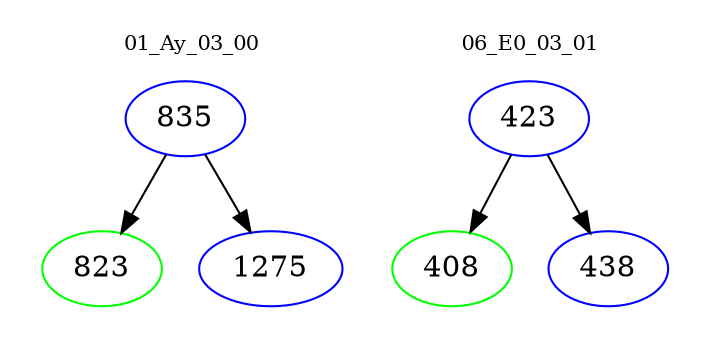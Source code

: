 digraph{
subgraph cluster_0 {
color = white
label = "01_Ay_03_00";
fontsize=10;
T0_835 [label="835", color="blue"]
T0_835 -> T0_823 [color="black"]
T0_823 [label="823", color="green"]
T0_835 -> T0_1275 [color="black"]
T0_1275 [label="1275", color="blue"]
}
subgraph cluster_1 {
color = white
label = "06_E0_03_01";
fontsize=10;
T1_423 [label="423", color="blue"]
T1_423 -> T1_408 [color="black"]
T1_408 [label="408", color="green"]
T1_423 -> T1_438 [color="black"]
T1_438 [label="438", color="blue"]
}
}
